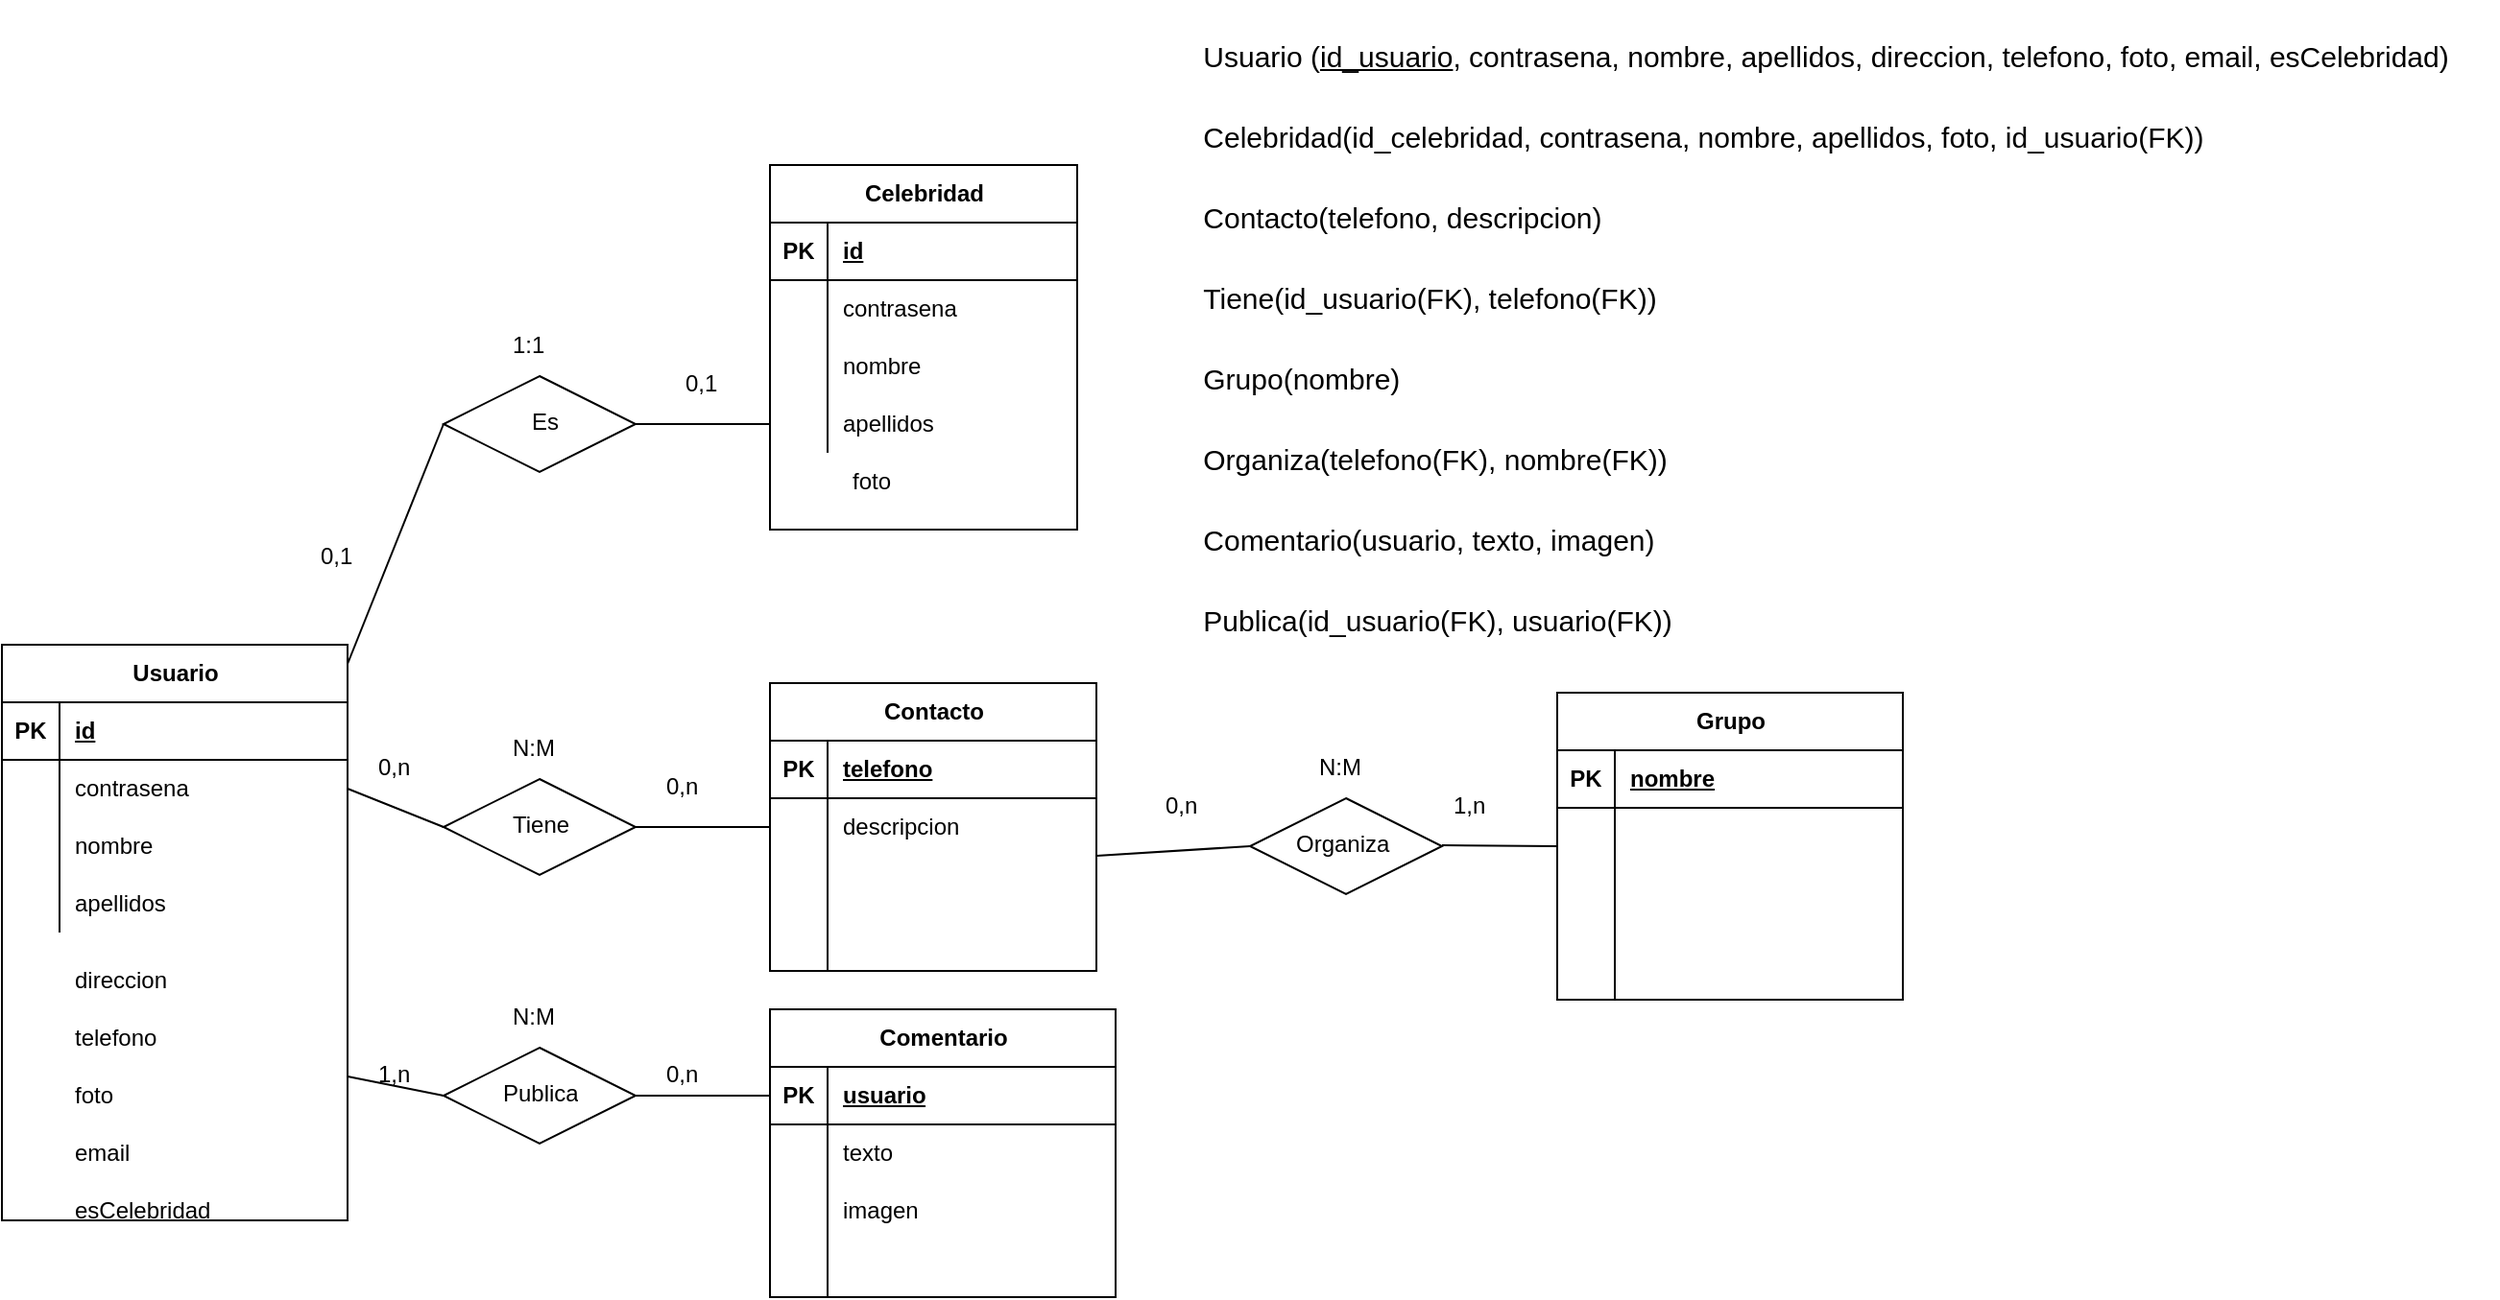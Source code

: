 <mxfile version="22.0.4" type="github">
  <diagram name="Página-1" id="Niy5DUo88fOq7ViBBJYX">
    <mxGraphModel dx="1434" dy="3128" grid="1" gridSize="10" guides="1" tooltips="1" connect="1" arrows="1" fold="1" page="1" pageScale="1" pageWidth="827" pageHeight="1169" math="0" shadow="0">
      <root>
        <mxCell id="0" />
        <mxCell id="1" parent="0" />
        <mxCell id="5agsM3u65t7Cf2n54dKU-5" value="Usuario" style="shape=table;startSize=30;container=1;collapsible=1;childLayout=tableLayout;fixedRows=1;rowLines=0;fontStyle=1;align=center;resizeLast=1;html=1;" parent="1" vertex="1">
          <mxGeometry x="200" y="-840" width="180" height="300" as="geometry">
            <mxRectangle x="80" y="160" width="70" height="30" as="alternateBounds" />
          </mxGeometry>
        </mxCell>
        <mxCell id="5agsM3u65t7Cf2n54dKU-6" value="" style="shape=tableRow;horizontal=0;startSize=0;swimlaneHead=0;swimlaneBody=0;fillColor=none;collapsible=0;dropTarget=0;points=[[0,0.5],[1,0.5]];portConstraint=eastwest;top=0;left=0;right=0;bottom=1;" parent="5agsM3u65t7Cf2n54dKU-5" vertex="1">
          <mxGeometry y="30" width="180" height="30" as="geometry" />
        </mxCell>
        <mxCell id="5agsM3u65t7Cf2n54dKU-7" value="PK" style="shape=partialRectangle;connectable=0;fillColor=none;top=0;left=0;bottom=0;right=0;fontStyle=1;overflow=hidden;whiteSpace=wrap;html=1;" parent="5agsM3u65t7Cf2n54dKU-6" vertex="1">
          <mxGeometry width="30" height="30" as="geometry">
            <mxRectangle width="30" height="30" as="alternateBounds" />
          </mxGeometry>
        </mxCell>
        <mxCell id="5agsM3u65t7Cf2n54dKU-8" value="id" style="shape=partialRectangle;connectable=0;fillColor=none;top=0;left=0;bottom=0;right=0;align=left;spacingLeft=6;fontStyle=5;overflow=hidden;whiteSpace=wrap;html=1;" parent="5agsM3u65t7Cf2n54dKU-6" vertex="1">
          <mxGeometry x="30" width="150" height="30" as="geometry">
            <mxRectangle width="150" height="30" as="alternateBounds" />
          </mxGeometry>
        </mxCell>
        <mxCell id="5agsM3u65t7Cf2n54dKU-9" value="" style="shape=tableRow;horizontal=0;startSize=0;swimlaneHead=0;swimlaneBody=0;fillColor=none;collapsible=0;dropTarget=0;points=[[0,0.5],[1,0.5]];portConstraint=eastwest;top=0;left=0;right=0;bottom=0;" parent="5agsM3u65t7Cf2n54dKU-5" vertex="1">
          <mxGeometry y="60" width="180" height="30" as="geometry" />
        </mxCell>
        <mxCell id="5agsM3u65t7Cf2n54dKU-10" value="" style="shape=partialRectangle;connectable=0;fillColor=none;top=0;left=0;bottom=0;right=0;editable=1;overflow=hidden;whiteSpace=wrap;html=1;" parent="5agsM3u65t7Cf2n54dKU-9" vertex="1">
          <mxGeometry width="30" height="30" as="geometry">
            <mxRectangle width="30" height="30" as="alternateBounds" />
          </mxGeometry>
        </mxCell>
        <mxCell id="5agsM3u65t7Cf2n54dKU-11" value="contrasena&lt;span style=&quot;white-space: pre;&quot;&gt;&#x9;&lt;/span&gt;" style="shape=partialRectangle;connectable=0;fillColor=none;top=0;left=0;bottom=0;right=0;align=left;spacingLeft=6;overflow=hidden;whiteSpace=wrap;html=1;" parent="5agsM3u65t7Cf2n54dKU-9" vertex="1">
          <mxGeometry x="30" width="150" height="30" as="geometry">
            <mxRectangle width="150" height="30" as="alternateBounds" />
          </mxGeometry>
        </mxCell>
        <mxCell id="5agsM3u65t7Cf2n54dKU-12" value="" style="shape=tableRow;horizontal=0;startSize=0;swimlaneHead=0;swimlaneBody=0;fillColor=none;collapsible=0;dropTarget=0;points=[[0,0.5],[1,0.5]];portConstraint=eastwest;top=0;left=0;right=0;bottom=0;" parent="5agsM3u65t7Cf2n54dKU-5" vertex="1">
          <mxGeometry y="90" width="180" height="30" as="geometry" />
        </mxCell>
        <mxCell id="5agsM3u65t7Cf2n54dKU-13" value="" style="shape=partialRectangle;connectable=0;fillColor=none;top=0;left=0;bottom=0;right=0;editable=1;overflow=hidden;whiteSpace=wrap;html=1;" parent="5agsM3u65t7Cf2n54dKU-12" vertex="1">
          <mxGeometry width="30" height="30" as="geometry">
            <mxRectangle width="30" height="30" as="alternateBounds" />
          </mxGeometry>
        </mxCell>
        <mxCell id="5agsM3u65t7Cf2n54dKU-14" value="nombre" style="shape=partialRectangle;connectable=0;fillColor=none;top=0;left=0;bottom=0;right=0;align=left;spacingLeft=6;overflow=hidden;whiteSpace=wrap;html=1;" parent="5agsM3u65t7Cf2n54dKU-12" vertex="1">
          <mxGeometry x="30" width="150" height="30" as="geometry">
            <mxRectangle width="150" height="30" as="alternateBounds" />
          </mxGeometry>
        </mxCell>
        <mxCell id="5agsM3u65t7Cf2n54dKU-15" value="" style="shape=tableRow;horizontal=0;startSize=0;swimlaneHead=0;swimlaneBody=0;fillColor=none;collapsible=0;dropTarget=0;points=[[0,0.5],[1,0.5]];portConstraint=eastwest;top=0;left=0;right=0;bottom=0;" parent="5agsM3u65t7Cf2n54dKU-5" vertex="1">
          <mxGeometry y="120" width="180" height="30" as="geometry" />
        </mxCell>
        <mxCell id="5agsM3u65t7Cf2n54dKU-16" value="" style="shape=partialRectangle;connectable=0;fillColor=none;top=0;left=0;bottom=0;right=0;editable=1;overflow=hidden;whiteSpace=wrap;html=1;" parent="5agsM3u65t7Cf2n54dKU-15" vertex="1">
          <mxGeometry width="30" height="30" as="geometry">
            <mxRectangle width="30" height="30" as="alternateBounds" />
          </mxGeometry>
        </mxCell>
        <mxCell id="5agsM3u65t7Cf2n54dKU-17" value="apellidos" style="shape=partialRectangle;connectable=0;fillColor=none;top=0;left=0;bottom=0;right=0;align=left;spacingLeft=6;overflow=hidden;whiteSpace=wrap;html=1;" parent="5agsM3u65t7Cf2n54dKU-15" vertex="1">
          <mxGeometry x="30" width="150" height="30" as="geometry">
            <mxRectangle width="150" height="30" as="alternateBounds" />
          </mxGeometry>
        </mxCell>
        <mxCell id="5agsM3u65t7Cf2n54dKU-18" value="direccion" style="shape=partialRectangle;connectable=0;fillColor=none;top=0;left=0;bottom=0;right=0;align=left;spacingLeft=6;overflow=hidden;whiteSpace=wrap;html=1;" parent="1" vertex="1">
          <mxGeometry x="230" y="-680" width="150" height="30" as="geometry">
            <mxRectangle width="150" height="30" as="alternateBounds" />
          </mxGeometry>
        </mxCell>
        <mxCell id="5agsM3u65t7Cf2n54dKU-19" value="telefono" style="shape=partialRectangle;connectable=0;fillColor=none;top=0;left=0;bottom=0;right=0;align=left;spacingLeft=6;overflow=hidden;whiteSpace=wrap;html=1;" parent="1" vertex="1">
          <mxGeometry x="230" y="-650" width="150" height="30" as="geometry">
            <mxRectangle width="150" height="30" as="alternateBounds" />
          </mxGeometry>
        </mxCell>
        <mxCell id="5agsM3u65t7Cf2n54dKU-20" value="foto" style="shape=partialRectangle;connectable=0;fillColor=none;top=0;left=0;bottom=0;right=0;align=left;spacingLeft=6;overflow=hidden;whiteSpace=wrap;html=1;" parent="1" vertex="1">
          <mxGeometry x="230" y="-620" width="140" height="30" as="geometry">
            <mxRectangle width="150" height="30" as="alternateBounds" />
          </mxGeometry>
        </mxCell>
        <mxCell id="5agsM3u65t7Cf2n54dKU-21" value="esCelebridad" style="shape=partialRectangle;connectable=0;fillColor=none;top=0;left=0;bottom=0;right=0;align=left;spacingLeft=6;overflow=hidden;whiteSpace=wrap;html=1;" parent="1" vertex="1">
          <mxGeometry x="230" y="-560" width="150" height="30" as="geometry">
            <mxRectangle width="150" height="30" as="alternateBounds" />
          </mxGeometry>
        </mxCell>
        <mxCell id="5agsM3u65t7Cf2n54dKU-35" value="Contacto" style="shape=table;startSize=30;container=1;collapsible=1;childLayout=tableLayout;fixedRows=1;rowLines=0;fontStyle=1;align=center;resizeLast=1;html=1;" parent="1" vertex="1">
          <mxGeometry x="600" y="-820" width="170" height="150" as="geometry">
            <mxRectangle x="80" y="160" width="70" height="30" as="alternateBounds" />
          </mxGeometry>
        </mxCell>
        <mxCell id="5agsM3u65t7Cf2n54dKU-36" value="" style="shape=tableRow;horizontal=0;startSize=0;swimlaneHead=0;swimlaneBody=0;fillColor=none;collapsible=0;dropTarget=0;points=[[0,0.5],[1,0.5]];portConstraint=eastwest;top=0;left=0;right=0;bottom=1;" parent="5agsM3u65t7Cf2n54dKU-35" vertex="1">
          <mxGeometry y="30" width="170" height="30" as="geometry" />
        </mxCell>
        <mxCell id="5agsM3u65t7Cf2n54dKU-37" value="PK" style="shape=partialRectangle;connectable=0;fillColor=none;top=0;left=0;bottom=0;right=0;fontStyle=1;overflow=hidden;whiteSpace=wrap;html=1;" parent="5agsM3u65t7Cf2n54dKU-36" vertex="1">
          <mxGeometry width="30" height="30" as="geometry">
            <mxRectangle width="30" height="30" as="alternateBounds" />
          </mxGeometry>
        </mxCell>
        <mxCell id="5agsM3u65t7Cf2n54dKU-38" value="telefono" style="shape=partialRectangle;connectable=0;fillColor=none;top=0;left=0;bottom=0;right=0;align=left;spacingLeft=6;fontStyle=5;overflow=hidden;whiteSpace=wrap;html=1;" parent="5agsM3u65t7Cf2n54dKU-36" vertex="1">
          <mxGeometry x="30" width="140" height="30" as="geometry">
            <mxRectangle width="140" height="30" as="alternateBounds" />
          </mxGeometry>
        </mxCell>
        <mxCell id="5agsM3u65t7Cf2n54dKU-39" value="" style="shape=tableRow;horizontal=0;startSize=0;swimlaneHead=0;swimlaneBody=0;fillColor=none;collapsible=0;dropTarget=0;points=[[0,0.5],[1,0.5]];portConstraint=eastwest;top=0;left=0;right=0;bottom=0;" parent="5agsM3u65t7Cf2n54dKU-35" vertex="1">
          <mxGeometry y="60" width="170" height="30" as="geometry" />
        </mxCell>
        <mxCell id="5agsM3u65t7Cf2n54dKU-40" value="" style="shape=partialRectangle;connectable=0;fillColor=none;top=0;left=0;bottom=0;right=0;editable=1;overflow=hidden;whiteSpace=wrap;html=1;" parent="5agsM3u65t7Cf2n54dKU-39" vertex="1">
          <mxGeometry width="30" height="30" as="geometry">
            <mxRectangle width="30" height="30" as="alternateBounds" />
          </mxGeometry>
        </mxCell>
        <mxCell id="5agsM3u65t7Cf2n54dKU-41" value="" style="shape=partialRectangle;connectable=0;fillColor=none;top=0;left=0;bottom=0;right=0;align=left;spacingLeft=6;overflow=hidden;whiteSpace=wrap;html=1;" parent="5agsM3u65t7Cf2n54dKU-39" vertex="1">
          <mxGeometry x="30" width="140" height="30" as="geometry">
            <mxRectangle width="140" height="30" as="alternateBounds" />
          </mxGeometry>
        </mxCell>
        <mxCell id="5agsM3u65t7Cf2n54dKU-42" value="" style="shape=tableRow;horizontal=0;startSize=0;swimlaneHead=0;swimlaneBody=0;fillColor=none;collapsible=0;dropTarget=0;points=[[0,0.5],[1,0.5]];portConstraint=eastwest;top=0;left=0;right=0;bottom=0;" parent="5agsM3u65t7Cf2n54dKU-35" vertex="1">
          <mxGeometry y="90" width="170" height="30" as="geometry" />
        </mxCell>
        <mxCell id="5agsM3u65t7Cf2n54dKU-43" value="" style="shape=partialRectangle;connectable=0;fillColor=none;top=0;left=0;bottom=0;right=0;editable=1;overflow=hidden;whiteSpace=wrap;html=1;" parent="5agsM3u65t7Cf2n54dKU-42" vertex="1">
          <mxGeometry width="30" height="30" as="geometry">
            <mxRectangle width="30" height="30" as="alternateBounds" />
          </mxGeometry>
        </mxCell>
        <mxCell id="5agsM3u65t7Cf2n54dKU-44" value="" style="shape=partialRectangle;connectable=0;fillColor=none;top=0;left=0;bottom=0;right=0;align=left;spacingLeft=6;overflow=hidden;whiteSpace=wrap;html=1;" parent="5agsM3u65t7Cf2n54dKU-42" vertex="1">
          <mxGeometry x="30" width="140" height="30" as="geometry">
            <mxRectangle width="140" height="30" as="alternateBounds" />
          </mxGeometry>
        </mxCell>
        <mxCell id="5agsM3u65t7Cf2n54dKU-45" value="" style="shape=tableRow;horizontal=0;startSize=0;swimlaneHead=0;swimlaneBody=0;fillColor=none;collapsible=0;dropTarget=0;points=[[0,0.5],[1,0.5]];portConstraint=eastwest;top=0;left=0;right=0;bottom=0;" parent="5agsM3u65t7Cf2n54dKU-35" vertex="1">
          <mxGeometry y="120" width="170" height="30" as="geometry" />
        </mxCell>
        <mxCell id="5agsM3u65t7Cf2n54dKU-46" value="" style="shape=partialRectangle;connectable=0;fillColor=none;top=0;left=0;bottom=0;right=0;editable=1;overflow=hidden;whiteSpace=wrap;html=1;" parent="5agsM3u65t7Cf2n54dKU-45" vertex="1">
          <mxGeometry width="30" height="30" as="geometry">
            <mxRectangle width="30" height="30" as="alternateBounds" />
          </mxGeometry>
        </mxCell>
        <mxCell id="5agsM3u65t7Cf2n54dKU-47" value="" style="shape=partialRectangle;connectable=0;fillColor=none;top=0;left=0;bottom=0;right=0;align=left;spacingLeft=6;overflow=hidden;whiteSpace=wrap;html=1;" parent="5agsM3u65t7Cf2n54dKU-45" vertex="1">
          <mxGeometry x="30" width="140" height="30" as="geometry">
            <mxRectangle width="140" height="30" as="alternateBounds" />
          </mxGeometry>
        </mxCell>
        <mxCell id="5agsM3u65t7Cf2n54dKU-61" value="Grupo" style="shape=table;startSize=30;container=1;collapsible=1;childLayout=tableLayout;fixedRows=1;rowLines=0;fontStyle=1;align=center;resizeLast=1;html=1;" parent="1" vertex="1">
          <mxGeometry x="1010" y="-815" width="180" height="160" as="geometry">
            <mxRectangle x="80" y="160" width="70" height="30" as="alternateBounds" />
          </mxGeometry>
        </mxCell>
        <mxCell id="5agsM3u65t7Cf2n54dKU-62" value="" style="shape=tableRow;horizontal=0;startSize=0;swimlaneHead=0;swimlaneBody=0;fillColor=none;collapsible=0;dropTarget=0;points=[[0,0.5],[1,0.5]];portConstraint=eastwest;top=0;left=0;right=0;bottom=1;" parent="5agsM3u65t7Cf2n54dKU-61" vertex="1">
          <mxGeometry y="30" width="180" height="30" as="geometry" />
        </mxCell>
        <mxCell id="5agsM3u65t7Cf2n54dKU-63" value="PK" style="shape=partialRectangle;connectable=0;fillColor=none;top=0;left=0;bottom=0;right=0;fontStyle=1;overflow=hidden;whiteSpace=wrap;html=1;" parent="5agsM3u65t7Cf2n54dKU-62" vertex="1">
          <mxGeometry width="30" height="30" as="geometry">
            <mxRectangle width="30" height="30" as="alternateBounds" />
          </mxGeometry>
        </mxCell>
        <mxCell id="5agsM3u65t7Cf2n54dKU-64" value="nombre" style="shape=partialRectangle;connectable=0;fillColor=none;top=0;left=0;bottom=0;right=0;align=left;spacingLeft=6;fontStyle=5;overflow=hidden;whiteSpace=wrap;html=1;" parent="5agsM3u65t7Cf2n54dKU-62" vertex="1">
          <mxGeometry x="30" width="150" height="30" as="geometry">
            <mxRectangle width="150" height="30" as="alternateBounds" />
          </mxGeometry>
        </mxCell>
        <mxCell id="5agsM3u65t7Cf2n54dKU-65" value="" style="shape=tableRow;horizontal=0;startSize=0;swimlaneHead=0;swimlaneBody=0;fillColor=none;collapsible=0;dropTarget=0;points=[[0,0.5],[1,0.5]];portConstraint=eastwest;top=0;left=0;right=0;bottom=0;" parent="5agsM3u65t7Cf2n54dKU-61" vertex="1">
          <mxGeometry y="60" width="180" height="40" as="geometry" />
        </mxCell>
        <mxCell id="5agsM3u65t7Cf2n54dKU-66" value="" style="shape=partialRectangle;connectable=0;fillColor=none;top=0;left=0;bottom=0;right=0;editable=1;overflow=hidden;whiteSpace=wrap;html=1;" parent="5agsM3u65t7Cf2n54dKU-65" vertex="1">
          <mxGeometry width="30" height="40" as="geometry">
            <mxRectangle width="30" height="40" as="alternateBounds" />
          </mxGeometry>
        </mxCell>
        <mxCell id="5agsM3u65t7Cf2n54dKU-67" value="" style="shape=partialRectangle;connectable=0;fillColor=none;top=0;left=0;bottom=0;right=0;align=left;spacingLeft=6;overflow=hidden;whiteSpace=wrap;html=1;" parent="5agsM3u65t7Cf2n54dKU-65" vertex="1">
          <mxGeometry x="30" width="150" height="40" as="geometry">
            <mxRectangle width="150" height="40" as="alternateBounds" />
          </mxGeometry>
        </mxCell>
        <mxCell id="5agsM3u65t7Cf2n54dKU-68" value="" style="shape=tableRow;horizontal=0;startSize=0;swimlaneHead=0;swimlaneBody=0;fillColor=none;collapsible=0;dropTarget=0;points=[[0,0.5],[1,0.5]];portConstraint=eastwest;top=0;left=0;right=0;bottom=0;" parent="5agsM3u65t7Cf2n54dKU-61" vertex="1">
          <mxGeometry y="100" width="180" height="30" as="geometry" />
        </mxCell>
        <mxCell id="5agsM3u65t7Cf2n54dKU-69" value="" style="shape=partialRectangle;connectable=0;fillColor=none;top=0;left=0;bottom=0;right=0;editable=1;overflow=hidden;whiteSpace=wrap;html=1;" parent="5agsM3u65t7Cf2n54dKU-68" vertex="1">
          <mxGeometry width="30" height="30" as="geometry">
            <mxRectangle width="30" height="30" as="alternateBounds" />
          </mxGeometry>
        </mxCell>
        <mxCell id="5agsM3u65t7Cf2n54dKU-70" value="" style="shape=partialRectangle;connectable=0;fillColor=none;top=0;left=0;bottom=0;right=0;align=left;spacingLeft=6;overflow=hidden;whiteSpace=wrap;html=1;" parent="5agsM3u65t7Cf2n54dKU-68" vertex="1">
          <mxGeometry x="30" width="150" height="30" as="geometry">
            <mxRectangle width="150" height="30" as="alternateBounds" />
          </mxGeometry>
        </mxCell>
        <mxCell id="5agsM3u65t7Cf2n54dKU-71" value="" style="shape=tableRow;horizontal=0;startSize=0;swimlaneHead=0;swimlaneBody=0;fillColor=none;collapsible=0;dropTarget=0;points=[[0,0.5],[1,0.5]];portConstraint=eastwest;top=0;left=0;right=0;bottom=0;" parent="5agsM3u65t7Cf2n54dKU-61" vertex="1">
          <mxGeometry y="130" width="180" height="30" as="geometry" />
        </mxCell>
        <mxCell id="5agsM3u65t7Cf2n54dKU-72" value="" style="shape=partialRectangle;connectable=0;fillColor=none;top=0;left=0;bottom=0;right=0;editable=1;overflow=hidden;whiteSpace=wrap;html=1;" parent="5agsM3u65t7Cf2n54dKU-71" vertex="1">
          <mxGeometry width="30" height="30" as="geometry">
            <mxRectangle width="30" height="30" as="alternateBounds" />
          </mxGeometry>
        </mxCell>
        <mxCell id="5agsM3u65t7Cf2n54dKU-73" value="" style="shape=partialRectangle;connectable=0;fillColor=none;top=0;left=0;bottom=0;right=0;align=left;spacingLeft=6;overflow=hidden;whiteSpace=wrap;html=1;" parent="5agsM3u65t7Cf2n54dKU-71" vertex="1">
          <mxGeometry x="30" width="150" height="30" as="geometry">
            <mxRectangle width="150" height="30" as="alternateBounds" />
          </mxGeometry>
        </mxCell>
        <mxCell id="5agsM3u65t7Cf2n54dKU-74" value="Comentario" style="shape=table;startSize=30;container=1;collapsible=1;childLayout=tableLayout;fixedRows=1;rowLines=0;fontStyle=1;align=center;resizeLast=1;html=1;" parent="1" vertex="1">
          <mxGeometry x="600" y="-650" width="180" height="150" as="geometry">
            <mxRectangle x="80" y="160" width="70" height="30" as="alternateBounds" />
          </mxGeometry>
        </mxCell>
        <mxCell id="5agsM3u65t7Cf2n54dKU-75" value="" style="shape=tableRow;horizontal=0;startSize=0;swimlaneHead=0;swimlaneBody=0;fillColor=none;collapsible=0;dropTarget=0;points=[[0,0.5],[1,0.5]];portConstraint=eastwest;top=0;left=0;right=0;bottom=1;" parent="5agsM3u65t7Cf2n54dKU-74" vertex="1">
          <mxGeometry y="30" width="180" height="30" as="geometry" />
        </mxCell>
        <mxCell id="5agsM3u65t7Cf2n54dKU-76" value="PK" style="shape=partialRectangle;connectable=0;fillColor=none;top=0;left=0;bottom=0;right=0;fontStyle=1;overflow=hidden;whiteSpace=wrap;html=1;" parent="5agsM3u65t7Cf2n54dKU-75" vertex="1">
          <mxGeometry width="30" height="30" as="geometry">
            <mxRectangle width="30" height="30" as="alternateBounds" />
          </mxGeometry>
        </mxCell>
        <mxCell id="5agsM3u65t7Cf2n54dKU-77" value="usuario" style="shape=partialRectangle;connectable=0;fillColor=none;top=0;left=0;bottom=0;right=0;align=left;spacingLeft=6;fontStyle=5;overflow=hidden;whiteSpace=wrap;html=1;" parent="5agsM3u65t7Cf2n54dKU-75" vertex="1">
          <mxGeometry x="30" width="150" height="30" as="geometry">
            <mxRectangle width="150" height="30" as="alternateBounds" />
          </mxGeometry>
        </mxCell>
        <mxCell id="5agsM3u65t7Cf2n54dKU-78" value="" style="shape=tableRow;horizontal=0;startSize=0;swimlaneHead=0;swimlaneBody=0;fillColor=none;collapsible=0;dropTarget=0;points=[[0,0.5],[1,0.5]];portConstraint=eastwest;top=0;left=0;right=0;bottom=0;" parent="5agsM3u65t7Cf2n54dKU-74" vertex="1">
          <mxGeometry y="60" width="180" height="30" as="geometry" />
        </mxCell>
        <mxCell id="5agsM3u65t7Cf2n54dKU-79" value="" style="shape=partialRectangle;connectable=0;fillColor=none;top=0;left=0;bottom=0;right=0;editable=1;overflow=hidden;whiteSpace=wrap;html=1;" parent="5agsM3u65t7Cf2n54dKU-78" vertex="1">
          <mxGeometry width="30" height="30" as="geometry">
            <mxRectangle width="30" height="30" as="alternateBounds" />
          </mxGeometry>
        </mxCell>
        <mxCell id="5agsM3u65t7Cf2n54dKU-80" value="texto" style="shape=partialRectangle;connectable=0;fillColor=none;top=0;left=0;bottom=0;right=0;align=left;spacingLeft=6;overflow=hidden;whiteSpace=wrap;html=1;" parent="5agsM3u65t7Cf2n54dKU-78" vertex="1">
          <mxGeometry x="30" width="150" height="30" as="geometry">
            <mxRectangle width="150" height="30" as="alternateBounds" />
          </mxGeometry>
        </mxCell>
        <mxCell id="5agsM3u65t7Cf2n54dKU-81" value="" style="shape=tableRow;horizontal=0;startSize=0;swimlaneHead=0;swimlaneBody=0;fillColor=none;collapsible=0;dropTarget=0;points=[[0,0.5],[1,0.5]];portConstraint=eastwest;top=0;left=0;right=0;bottom=0;" parent="5agsM3u65t7Cf2n54dKU-74" vertex="1">
          <mxGeometry y="90" width="180" height="30" as="geometry" />
        </mxCell>
        <mxCell id="5agsM3u65t7Cf2n54dKU-82" value="" style="shape=partialRectangle;connectable=0;fillColor=none;top=0;left=0;bottom=0;right=0;editable=1;overflow=hidden;whiteSpace=wrap;html=1;" parent="5agsM3u65t7Cf2n54dKU-81" vertex="1">
          <mxGeometry width="30" height="30" as="geometry">
            <mxRectangle width="30" height="30" as="alternateBounds" />
          </mxGeometry>
        </mxCell>
        <mxCell id="5agsM3u65t7Cf2n54dKU-83" value="imagen" style="shape=partialRectangle;connectable=0;fillColor=none;top=0;left=0;bottom=0;right=0;align=left;spacingLeft=6;overflow=hidden;whiteSpace=wrap;html=1;" parent="5agsM3u65t7Cf2n54dKU-81" vertex="1">
          <mxGeometry x="30" width="150" height="30" as="geometry">
            <mxRectangle width="150" height="30" as="alternateBounds" />
          </mxGeometry>
        </mxCell>
        <mxCell id="5agsM3u65t7Cf2n54dKU-84" value="" style="shape=tableRow;horizontal=0;startSize=0;swimlaneHead=0;swimlaneBody=0;fillColor=none;collapsible=0;dropTarget=0;points=[[0,0.5],[1,0.5]];portConstraint=eastwest;top=0;left=0;right=0;bottom=0;" parent="5agsM3u65t7Cf2n54dKU-74" vertex="1">
          <mxGeometry y="120" width="180" height="30" as="geometry" />
        </mxCell>
        <mxCell id="5agsM3u65t7Cf2n54dKU-85" value="" style="shape=partialRectangle;connectable=0;fillColor=none;top=0;left=0;bottom=0;right=0;editable=1;overflow=hidden;whiteSpace=wrap;html=1;" parent="5agsM3u65t7Cf2n54dKU-84" vertex="1">
          <mxGeometry width="30" height="30" as="geometry">
            <mxRectangle width="30" height="30" as="alternateBounds" />
          </mxGeometry>
        </mxCell>
        <mxCell id="5agsM3u65t7Cf2n54dKU-86" value="" style="shape=partialRectangle;connectable=0;fillColor=none;top=0;left=0;bottom=0;right=0;align=left;spacingLeft=6;overflow=hidden;whiteSpace=wrap;html=1;" parent="5agsM3u65t7Cf2n54dKU-84" vertex="1">
          <mxGeometry x="30" width="150" height="30" as="geometry">
            <mxRectangle width="150" height="30" as="alternateBounds" />
          </mxGeometry>
        </mxCell>
        <mxCell id="5agsM3u65t7Cf2n54dKU-87" value="" style="endArrow=none;html=1;rounded=0;entryX=0;entryY=0.5;entryDx=0;entryDy=0;" parent="1" target="5agsM3u65t7Cf2n54dKU-88" edge="1">
          <mxGeometry width="50" height="50" relative="1" as="geometry">
            <mxPoint x="380" y="-830" as="sourcePoint" />
            <mxPoint x="430" y="-880" as="targetPoint" />
          </mxGeometry>
        </mxCell>
        <mxCell id="5agsM3u65t7Cf2n54dKU-88" value="" style="shape=rhombus;html=1;dashed=0;whiteSpace=wrap;perimeter=rhombusPerimeter;" parent="1" vertex="1">
          <mxGeometry x="430" y="-980" width="100" height="50" as="geometry" />
        </mxCell>
        <mxCell id="5agsM3u65t7Cf2n54dKU-89" value="Es" style="text;strokeColor=none;fillColor=none;spacingLeft=4;spacingRight=4;overflow=hidden;rotatable=0;points=[[0,0.5],[1,0.5]];portConstraint=eastwest;fontSize=12;whiteSpace=wrap;html=1;" parent="1" vertex="1">
          <mxGeometry x="470" y="-970" width="40" height="30" as="geometry" />
        </mxCell>
        <mxCell id="5agsM3u65t7Cf2n54dKU-90" value="Celebridad" style="shape=table;startSize=30;container=1;collapsible=1;childLayout=tableLayout;fixedRows=1;rowLines=0;fontStyle=1;align=center;resizeLast=1;html=1;" parent="1" vertex="1">
          <mxGeometry x="600" y="-1090" width="160" height="190" as="geometry">
            <mxRectangle x="80" y="160" width="70" height="30" as="alternateBounds" />
          </mxGeometry>
        </mxCell>
        <mxCell id="5agsM3u65t7Cf2n54dKU-91" value="" style="shape=tableRow;horizontal=0;startSize=0;swimlaneHead=0;swimlaneBody=0;fillColor=none;collapsible=0;dropTarget=0;points=[[0,0.5],[1,0.5]];portConstraint=eastwest;top=0;left=0;right=0;bottom=1;" parent="5agsM3u65t7Cf2n54dKU-90" vertex="1">
          <mxGeometry y="30" width="160" height="30" as="geometry" />
        </mxCell>
        <mxCell id="5agsM3u65t7Cf2n54dKU-92" value="PK" style="shape=partialRectangle;connectable=0;fillColor=none;top=0;left=0;bottom=0;right=0;fontStyle=1;overflow=hidden;whiteSpace=wrap;html=1;" parent="5agsM3u65t7Cf2n54dKU-91" vertex="1">
          <mxGeometry width="30" height="30" as="geometry">
            <mxRectangle width="30" height="30" as="alternateBounds" />
          </mxGeometry>
        </mxCell>
        <mxCell id="5agsM3u65t7Cf2n54dKU-93" value="id" style="shape=partialRectangle;connectable=0;fillColor=none;top=0;left=0;bottom=0;right=0;align=left;spacingLeft=6;fontStyle=5;overflow=hidden;whiteSpace=wrap;html=1;" parent="5agsM3u65t7Cf2n54dKU-91" vertex="1">
          <mxGeometry x="30" width="130" height="30" as="geometry">
            <mxRectangle width="130" height="30" as="alternateBounds" />
          </mxGeometry>
        </mxCell>
        <mxCell id="5agsM3u65t7Cf2n54dKU-94" value="" style="shape=tableRow;horizontal=0;startSize=0;swimlaneHead=0;swimlaneBody=0;fillColor=none;collapsible=0;dropTarget=0;points=[[0,0.5],[1,0.5]];portConstraint=eastwest;top=0;left=0;right=0;bottom=0;" parent="5agsM3u65t7Cf2n54dKU-90" vertex="1">
          <mxGeometry y="60" width="160" height="30" as="geometry" />
        </mxCell>
        <mxCell id="5agsM3u65t7Cf2n54dKU-95" value="" style="shape=partialRectangle;connectable=0;fillColor=none;top=0;left=0;bottom=0;right=0;editable=1;overflow=hidden;whiteSpace=wrap;html=1;" parent="5agsM3u65t7Cf2n54dKU-94" vertex="1">
          <mxGeometry width="30" height="30" as="geometry">
            <mxRectangle width="30" height="30" as="alternateBounds" />
          </mxGeometry>
        </mxCell>
        <mxCell id="5agsM3u65t7Cf2n54dKU-96" value="contrasena&lt;span style=&quot;white-space: pre;&quot;&gt;&#x9;&lt;/span&gt;" style="shape=partialRectangle;connectable=0;fillColor=none;top=0;left=0;bottom=0;right=0;align=left;spacingLeft=6;overflow=hidden;whiteSpace=wrap;html=1;" parent="5agsM3u65t7Cf2n54dKU-94" vertex="1">
          <mxGeometry x="30" width="130" height="30" as="geometry">
            <mxRectangle width="130" height="30" as="alternateBounds" />
          </mxGeometry>
        </mxCell>
        <mxCell id="5agsM3u65t7Cf2n54dKU-97" value="" style="shape=tableRow;horizontal=0;startSize=0;swimlaneHead=0;swimlaneBody=0;fillColor=none;collapsible=0;dropTarget=0;points=[[0,0.5],[1,0.5]];portConstraint=eastwest;top=0;left=0;right=0;bottom=0;" parent="5agsM3u65t7Cf2n54dKU-90" vertex="1">
          <mxGeometry y="90" width="160" height="30" as="geometry" />
        </mxCell>
        <mxCell id="5agsM3u65t7Cf2n54dKU-98" value="" style="shape=partialRectangle;connectable=0;fillColor=none;top=0;left=0;bottom=0;right=0;editable=1;overflow=hidden;whiteSpace=wrap;html=1;" parent="5agsM3u65t7Cf2n54dKU-97" vertex="1">
          <mxGeometry width="30" height="30" as="geometry">
            <mxRectangle width="30" height="30" as="alternateBounds" />
          </mxGeometry>
        </mxCell>
        <mxCell id="5agsM3u65t7Cf2n54dKU-99" value="nombre" style="shape=partialRectangle;connectable=0;fillColor=none;top=0;left=0;bottom=0;right=0;align=left;spacingLeft=6;overflow=hidden;whiteSpace=wrap;html=1;" parent="5agsM3u65t7Cf2n54dKU-97" vertex="1">
          <mxGeometry x="30" width="130" height="30" as="geometry">
            <mxRectangle width="130" height="30" as="alternateBounds" />
          </mxGeometry>
        </mxCell>
        <mxCell id="5agsM3u65t7Cf2n54dKU-100" value="" style="shape=tableRow;horizontal=0;startSize=0;swimlaneHead=0;swimlaneBody=0;fillColor=none;collapsible=0;dropTarget=0;points=[[0,0.5],[1,0.5]];portConstraint=eastwest;top=0;left=0;right=0;bottom=0;" parent="5agsM3u65t7Cf2n54dKU-90" vertex="1">
          <mxGeometry y="120" width="160" height="30" as="geometry" />
        </mxCell>
        <mxCell id="5agsM3u65t7Cf2n54dKU-101" value="" style="shape=partialRectangle;connectable=0;fillColor=none;top=0;left=0;bottom=0;right=0;editable=1;overflow=hidden;whiteSpace=wrap;html=1;" parent="5agsM3u65t7Cf2n54dKU-100" vertex="1">
          <mxGeometry width="30" height="30" as="geometry">
            <mxRectangle width="30" height="30" as="alternateBounds" />
          </mxGeometry>
        </mxCell>
        <mxCell id="5agsM3u65t7Cf2n54dKU-102" value="apellidos" style="shape=partialRectangle;connectable=0;fillColor=none;top=0;left=0;bottom=0;right=0;align=left;spacingLeft=6;overflow=hidden;whiteSpace=wrap;html=1;" parent="5agsM3u65t7Cf2n54dKU-100" vertex="1">
          <mxGeometry x="30" width="130" height="30" as="geometry">
            <mxRectangle width="130" height="30" as="alternateBounds" />
          </mxGeometry>
        </mxCell>
        <mxCell id="5agsM3u65t7Cf2n54dKU-103" value="" style="endArrow=none;html=1;rounded=0;exitX=1;exitY=0.5;exitDx=0;exitDy=0;entryX=0;entryY=0.5;entryDx=0;entryDy=0;" parent="1" source="5agsM3u65t7Cf2n54dKU-88" target="5agsM3u65t7Cf2n54dKU-100" edge="1">
          <mxGeometry width="50" height="50" relative="1" as="geometry">
            <mxPoint x="460" y="-910" as="sourcePoint" />
            <mxPoint x="510" y="-960" as="targetPoint" />
          </mxGeometry>
        </mxCell>
        <mxCell id="5agsM3u65t7Cf2n54dKU-104" value="foto" style="shape=partialRectangle;connectable=0;fillColor=none;top=0;left=0;bottom=0;right=0;align=left;spacingLeft=6;overflow=hidden;whiteSpace=wrap;html=1;" parent="1" vertex="1">
          <mxGeometry x="635" y="-940" width="90" height="30" as="geometry">
            <mxRectangle width="150" height="30" as="alternateBounds" />
          </mxGeometry>
        </mxCell>
        <mxCell id="5agsM3u65t7Cf2n54dKU-105" value="" style="shape=rhombus;html=1;dashed=0;whiteSpace=wrap;perimeter=rhombusPerimeter;" parent="1" vertex="1">
          <mxGeometry x="430" y="-770" width="100" height="50" as="geometry" />
        </mxCell>
        <mxCell id="5agsM3u65t7Cf2n54dKU-106" value="Tiene" style="text;strokeColor=none;fillColor=none;spacingLeft=4;spacingRight=4;overflow=hidden;rotatable=0;points=[[0,0.5],[1,0.5]];portConstraint=eastwest;fontSize=12;whiteSpace=wrap;html=1;" parent="1" vertex="1">
          <mxGeometry x="460" y="-760" width="70" height="30" as="geometry" />
        </mxCell>
        <mxCell id="5agsM3u65t7Cf2n54dKU-107" value="" style="endArrow=none;html=1;rounded=0;entryX=0;entryY=0.5;entryDx=0;entryDy=0;exitX=1;exitY=0.5;exitDx=0;exitDy=0;" parent="1" source="5agsM3u65t7Cf2n54dKU-9" target="5agsM3u65t7Cf2n54dKU-105" edge="1">
          <mxGeometry width="50" height="50" relative="1" as="geometry">
            <mxPoint x="390" y="-820" as="sourcePoint" />
            <mxPoint x="460" y="-860" as="targetPoint" />
          </mxGeometry>
        </mxCell>
        <mxCell id="5agsM3u65t7Cf2n54dKU-108" value="" style="endArrow=none;html=1;rounded=0;entryX=0;entryY=0.5;entryDx=0;entryDy=0;exitX=1;exitY=0.5;exitDx=0;exitDy=0;" parent="1" source="5agsM3u65t7Cf2n54dKU-106" target="5agsM3u65t7Cf2n54dKU-39" edge="1">
          <mxGeometry width="50" height="50" relative="1" as="geometry">
            <mxPoint x="400" y="-810" as="sourcePoint" />
            <mxPoint x="470" y="-850" as="targetPoint" />
          </mxGeometry>
        </mxCell>
        <mxCell id="5agsM3u65t7Cf2n54dKU-109" value="" style="shape=rhombus;html=1;dashed=0;whiteSpace=wrap;perimeter=rhombusPerimeter;" parent="1" vertex="1">
          <mxGeometry x="850" y="-760" width="100" height="50" as="geometry" />
        </mxCell>
        <mxCell id="5agsM3u65t7Cf2n54dKU-110" value="Organiza" style="text;strokeColor=none;fillColor=none;spacingLeft=4;spacingRight=4;overflow=hidden;rotatable=0;points=[[0,0.5],[1,0.5]];portConstraint=eastwest;fontSize=12;whiteSpace=wrap;html=1;" parent="1" vertex="1">
          <mxGeometry x="867.5" y="-750" width="65" height="30" as="geometry" />
        </mxCell>
        <mxCell id="5agsM3u65t7Cf2n54dKU-111" value="" style="endArrow=none;html=1;rounded=0;entryX=0;entryY=0.5;entryDx=0;entryDy=0;" parent="1" edge="1">
          <mxGeometry width="50" height="50" relative="1" as="geometry">
            <mxPoint x="770" y="-730" as="sourcePoint" />
            <mxPoint x="850" y="-735" as="targetPoint" />
          </mxGeometry>
        </mxCell>
        <mxCell id="5agsM3u65t7Cf2n54dKU-112" value="" style="endArrow=none;html=1;rounded=0;entryX=0;entryY=0.5;entryDx=0;entryDy=0;exitX=1;exitY=0.5;exitDx=0;exitDy=0;" parent="1" target="5agsM3u65t7Cf2n54dKU-65" edge="1">
          <mxGeometry width="50" height="50" relative="1" as="geometry">
            <mxPoint x="950" y="-735.5" as="sourcePoint" />
            <mxPoint x="1020" y="-735.5" as="targetPoint" />
          </mxGeometry>
        </mxCell>
        <mxCell id="5agsM3u65t7Cf2n54dKU-114" value="email" style="shape=partialRectangle;connectable=0;fillColor=none;top=0;left=0;bottom=0;right=0;align=left;spacingLeft=6;overflow=hidden;whiteSpace=wrap;html=1;" parent="1" vertex="1">
          <mxGeometry x="230" y="-590" width="150" height="30" as="geometry">
            <mxRectangle width="150" height="30" as="alternateBounds" />
          </mxGeometry>
        </mxCell>
        <mxCell id="5agsM3u65t7Cf2n54dKU-115" value="descripcion" style="shape=partialRectangle;connectable=0;fillColor=none;top=0;left=0;bottom=0;right=0;align=left;spacingLeft=6;overflow=hidden;whiteSpace=wrap;html=1;" parent="1" vertex="1">
          <mxGeometry x="630" y="-760" width="150" height="30" as="geometry">
            <mxRectangle width="150" height="30" as="alternateBounds" />
          </mxGeometry>
        </mxCell>
        <mxCell id="5agsM3u65t7Cf2n54dKU-116" value="" style="shape=rhombus;html=1;dashed=0;whiteSpace=wrap;perimeter=rhombusPerimeter;" parent="1" vertex="1">
          <mxGeometry x="430" y="-630" width="100" height="50" as="geometry" />
        </mxCell>
        <mxCell id="5agsM3u65t7Cf2n54dKU-117" value="" style="endArrow=none;html=1;rounded=0;entryX=0;entryY=0.5;entryDx=0;entryDy=0;exitX=1;exitY=0.75;exitDx=0;exitDy=0;" parent="1" source="5agsM3u65t7Cf2n54dKU-5" target="5agsM3u65t7Cf2n54dKU-116" edge="1">
          <mxGeometry width="50" height="50" relative="1" as="geometry">
            <mxPoint x="450" y="-640" as="sourcePoint" />
            <mxPoint x="440" y="-735" as="targetPoint" />
          </mxGeometry>
        </mxCell>
        <mxCell id="5agsM3u65t7Cf2n54dKU-118" value="" style="endArrow=none;html=1;rounded=0;entryX=0;entryY=0.5;entryDx=0;entryDy=0;exitX=1;exitY=0.5;exitDx=0;exitDy=0;" parent="1" source="5agsM3u65t7Cf2n54dKU-116" target="5agsM3u65t7Cf2n54dKU-75" edge="1">
          <mxGeometry width="50" height="50" relative="1" as="geometry">
            <mxPoint x="400" y="-735" as="sourcePoint" />
            <mxPoint x="450" y="-725" as="targetPoint" />
          </mxGeometry>
        </mxCell>
        <mxCell id="5agsM3u65t7Cf2n54dKU-120" value="Publica" style="text;strokeColor=none;fillColor=none;spacingLeft=4;spacingRight=4;overflow=hidden;rotatable=0;points=[[0,0.5],[1,0.5]];portConstraint=eastwest;fontSize=12;whiteSpace=wrap;html=1;" parent="1" vertex="1">
          <mxGeometry x="455" y="-620" width="70" height="30" as="geometry" />
        </mxCell>
        <mxCell id="5agsM3u65t7Cf2n54dKU-121" value="0,1" style="text;strokeColor=none;fillColor=none;spacingLeft=4;spacingRight=4;overflow=hidden;rotatable=0;points=[[0,0.5],[1,0.5]];portConstraint=eastwest;fontSize=12;whiteSpace=wrap;html=1;" parent="1" vertex="1">
          <mxGeometry x="360" y="-900" width="40" height="30" as="geometry" />
        </mxCell>
        <mxCell id="5agsM3u65t7Cf2n54dKU-122" value="0,1" style="text;strokeColor=none;fillColor=none;spacingLeft=4;spacingRight=4;overflow=hidden;rotatable=0;points=[[0,0.5],[1,0.5]];portConstraint=eastwest;fontSize=12;whiteSpace=wrap;html=1;" parent="1" vertex="1">
          <mxGeometry x="550" y="-990" width="40" height="30" as="geometry" />
        </mxCell>
        <mxCell id="5agsM3u65t7Cf2n54dKU-123" value="1:1" style="text;strokeColor=none;fillColor=none;spacingLeft=4;spacingRight=4;overflow=hidden;rotatable=0;points=[[0,0.5],[1,0.5]];portConstraint=eastwest;fontSize=12;whiteSpace=wrap;html=1;" parent="1" vertex="1">
          <mxGeometry x="460" y="-1010" width="60" height="30" as="geometry" />
        </mxCell>
        <mxCell id="5agsM3u65t7Cf2n54dKU-124" value="0,n" style="text;strokeColor=none;fillColor=none;spacingLeft=4;spacingRight=4;overflow=hidden;rotatable=0;points=[[0,0.5],[1,0.5]];portConstraint=eastwest;fontSize=12;whiteSpace=wrap;html=1;" parent="1" vertex="1">
          <mxGeometry x="390" y="-790" width="40" height="30" as="geometry" />
        </mxCell>
        <mxCell id="5agsM3u65t7Cf2n54dKU-125" value="0,n" style="text;strokeColor=none;fillColor=none;spacingLeft=4;spacingRight=4;overflow=hidden;rotatable=0;points=[[0,0.5],[1,0.5]];portConstraint=eastwest;fontSize=12;whiteSpace=wrap;html=1;" parent="1" vertex="1">
          <mxGeometry x="540" y="-780" width="40" height="30" as="geometry" />
        </mxCell>
        <mxCell id="5agsM3u65t7Cf2n54dKU-126" value="N:M" style="text;strokeColor=none;fillColor=none;spacingLeft=4;spacingRight=4;overflow=hidden;rotatable=0;points=[[0,0.5],[1,0.5]];portConstraint=eastwest;fontSize=12;whiteSpace=wrap;html=1;" parent="1" vertex="1">
          <mxGeometry x="460" y="-800" width="40" height="30" as="geometry" />
        </mxCell>
        <mxCell id="5agsM3u65t7Cf2n54dKU-127" value="0,n" style="text;strokeColor=none;fillColor=none;spacingLeft=4;spacingRight=4;overflow=hidden;rotatable=0;points=[[0,0.5],[1,0.5]];portConstraint=eastwest;fontSize=12;whiteSpace=wrap;html=1;" parent="1" vertex="1">
          <mxGeometry x="800" y="-770" width="40" height="30" as="geometry" />
        </mxCell>
        <mxCell id="5agsM3u65t7Cf2n54dKU-128" value="1,n" style="text;strokeColor=none;fillColor=none;spacingLeft=4;spacingRight=4;overflow=hidden;rotatable=0;points=[[0,0.5],[1,0.5]];portConstraint=eastwest;fontSize=12;whiteSpace=wrap;html=1;" parent="1" vertex="1">
          <mxGeometry x="950" y="-770" width="40" height="30" as="geometry" />
        </mxCell>
        <mxCell id="5agsM3u65t7Cf2n54dKU-129" value="N:M" style="text;strokeColor=none;fillColor=none;spacingLeft=4;spacingRight=4;overflow=hidden;rotatable=0;points=[[0,0.5],[1,0.5]];portConstraint=eastwest;fontSize=12;whiteSpace=wrap;html=1;" parent="1" vertex="1">
          <mxGeometry x="880" y="-790" width="40" height="30" as="geometry" />
        </mxCell>
        <mxCell id="5agsM3u65t7Cf2n54dKU-130" value="1,n" style="text;strokeColor=none;fillColor=none;spacingLeft=4;spacingRight=4;overflow=hidden;rotatable=0;points=[[0,0.5],[1,0.5]];portConstraint=eastwest;fontSize=12;whiteSpace=wrap;html=1;" parent="1" vertex="1">
          <mxGeometry x="390" y="-630" width="40" height="30" as="geometry" />
        </mxCell>
        <mxCell id="5agsM3u65t7Cf2n54dKU-131" value="0,n" style="text;strokeColor=none;fillColor=none;spacingLeft=4;spacingRight=4;overflow=hidden;rotatable=0;points=[[0,0.5],[1,0.5]];portConstraint=eastwest;fontSize=12;whiteSpace=wrap;html=1;" parent="1" vertex="1">
          <mxGeometry x="540" y="-630" width="40" height="30" as="geometry" />
        </mxCell>
        <mxCell id="5agsM3u65t7Cf2n54dKU-132" value="N:M" style="text;strokeColor=none;fillColor=none;spacingLeft=4;spacingRight=4;overflow=hidden;rotatable=0;points=[[0,0.5],[1,0.5]];portConstraint=eastwest;fontSize=12;whiteSpace=wrap;html=1;" parent="1" vertex="1">
          <mxGeometry x="460" y="-660" width="40" height="30" as="geometry" />
        </mxCell>
        <mxCell id="VrAu3rRNiWMAM-8Ou0bO-2" value="&lt;p style=&quot;text-align: justify; line-height: 180%; font-size: 15px;&quot;&gt;Usuario (&lt;u&gt;id_usuario&lt;/u&gt;, contrasena, nombre, apellidos, direccion, telefono, foto, email, esCelebridad)&lt;/p&gt;&lt;p style=&quot;text-align: justify; line-height: 180%; font-size: 15px;&quot;&gt;Celebridad(id_celebridad, contrasena, nombre, apellidos, foto, id_usuario(FK))&lt;/p&gt;&lt;p style=&quot;text-align: justify; line-height: 180%; font-size: 15px;&quot;&gt;Contacto(telefono, descripcion)&lt;/p&gt;&lt;p style=&quot;text-align: justify; line-height: 180%; font-size: 15px;&quot;&gt;Tiene(id_usuario(FK), telefono(FK))&lt;/p&gt;&lt;p style=&quot;text-align: justify; line-height: 180%; font-size: 15px;&quot;&gt;Grupo(nombre)&lt;/p&gt;&lt;p style=&quot;text-align: justify; line-height: 180%; font-size: 15px;&quot;&gt;Organiza(telefono(FK), nombre(FK))&lt;/p&gt;&lt;p style=&quot;text-align: justify; line-height: 180%; font-size: 15px;&quot;&gt;Comentario(usuario, texto, imagen)&lt;/p&gt;&lt;p style=&quot;text-align: justify; line-height: 180%; font-size: 15px;&quot;&gt;Publica(id_usuario(FK), usuario(FK))&lt;/p&gt;" style="text;html=1;strokeColor=none;fillColor=none;align=center;verticalAlign=middle;whiteSpace=wrap;rounded=0;" parent="1" vertex="1">
          <mxGeometry x="800" y="-1160" width="700" height="320" as="geometry" />
        </mxCell>
      </root>
    </mxGraphModel>
  </diagram>
</mxfile>
